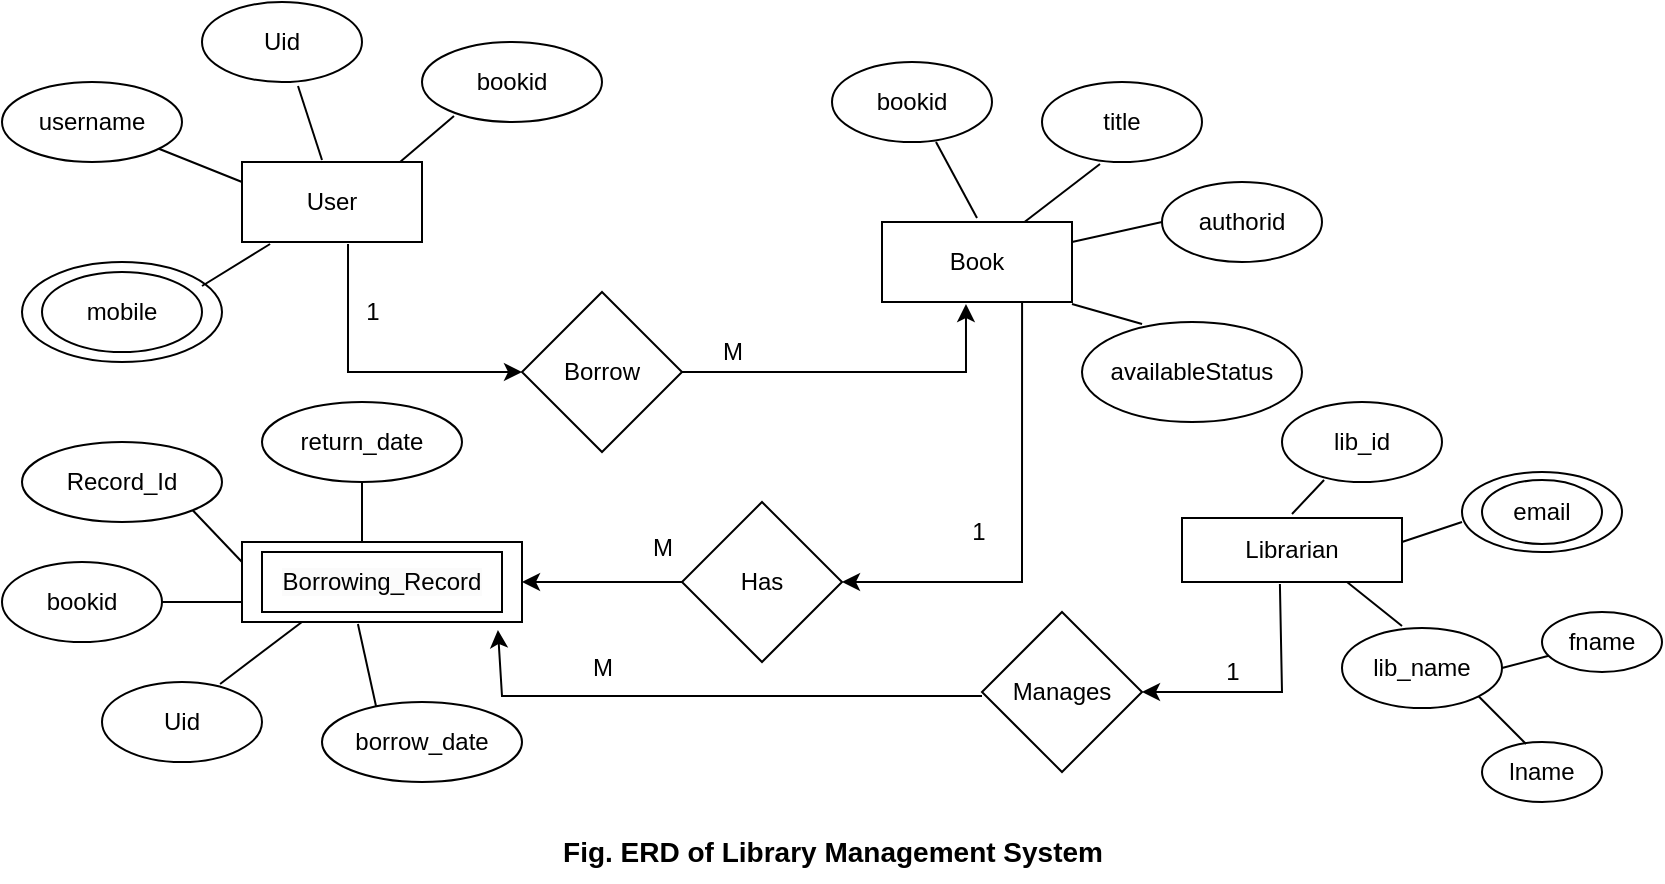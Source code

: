 <mxfile version="26.1.0">
  <diagram id="R2lEEEUBdFMjLlhIrx00" name="Page-1">
    <mxGraphModel dx="1120" dy="460" grid="1" gridSize="10" guides="1" tooltips="1" connect="1" arrows="1" fold="1" page="1" pageScale="1" pageWidth="850" pageHeight="1100" math="0" shadow="0" extFonts="Permanent Marker^https://fonts.googleapis.com/css?family=Permanent+Marker">
      <root>
        <mxCell id="0" />
        <mxCell id="1" parent="0" />
        <mxCell id="xeynY8ihsG3uAaSLAjJl-1" value="User" style="rounded=0;whiteSpace=wrap;html=1;" vertex="1" parent="1">
          <mxGeometry x="130" y="160" width="90" height="40" as="geometry" />
        </mxCell>
        <mxCell id="xeynY8ihsG3uAaSLAjJl-3" value="username" style="ellipse;whiteSpace=wrap;html=1;" vertex="1" parent="1">
          <mxGeometry x="10" y="120" width="90" height="40" as="geometry" />
        </mxCell>
        <mxCell id="xeynY8ihsG3uAaSLAjJl-4" value="Uid" style="ellipse;whiteSpace=wrap;html=1;" vertex="1" parent="1">
          <mxGeometry x="110" y="80" width="80" height="40" as="geometry" />
        </mxCell>
        <mxCell id="xeynY8ihsG3uAaSLAjJl-5" value="bookid" style="ellipse;whiteSpace=wrap;html=1;" vertex="1" parent="1">
          <mxGeometry x="220" y="100" width="90" height="40" as="geometry" />
        </mxCell>
        <mxCell id="xeynY8ihsG3uAaSLAjJl-7" value="" style="ellipse;whiteSpace=wrap;html=1;" vertex="1" parent="1">
          <mxGeometry x="20" y="210" width="100" height="50" as="geometry" />
        </mxCell>
        <mxCell id="xeynY8ihsG3uAaSLAjJl-8" value="mobile" style="ellipse;whiteSpace=wrap;html=1;" vertex="1" parent="1">
          <mxGeometry x="30" y="215" width="80" height="40" as="geometry" />
        </mxCell>
        <mxCell id="xeynY8ihsG3uAaSLAjJl-12" value="" style="endArrow=none;html=1;rounded=0;exitX=1;exitY=0.225;exitDx=0;exitDy=0;exitPerimeter=0;entryX=0.156;entryY=1.075;entryDx=0;entryDy=0;entryPerimeter=0;" edge="1" parent="1">
          <mxGeometry width="50" height="50" relative="1" as="geometry">
            <mxPoint x="110" y="222" as="sourcePoint" />
            <mxPoint x="144.04" y="201" as="targetPoint" />
          </mxGeometry>
        </mxCell>
        <mxCell id="xeynY8ihsG3uAaSLAjJl-13" value="" style="endArrow=none;html=1;rounded=0;exitX=0;exitY=0.25;exitDx=0;exitDy=0;" edge="1" parent="1" source="xeynY8ihsG3uAaSLAjJl-1" target="xeynY8ihsG3uAaSLAjJl-3">
          <mxGeometry width="50" height="50" relative="1" as="geometry">
            <mxPoint x="55" y="181" as="sourcePoint" />
            <mxPoint x="100" y="140" as="targetPoint" />
          </mxGeometry>
        </mxCell>
        <mxCell id="xeynY8ihsG3uAaSLAjJl-15" value="" style="endArrow=none;html=1;rounded=0;exitX=0.6;exitY=1.075;exitDx=0;exitDy=0;exitPerimeter=0;" edge="1" parent="1">
          <mxGeometry width="50" height="50" relative="1" as="geometry">
            <mxPoint x="158" y="122" as="sourcePoint" />
            <mxPoint x="170" y="159" as="targetPoint" />
          </mxGeometry>
        </mxCell>
        <mxCell id="xeynY8ihsG3uAaSLAjJl-16" value="" style="endArrow=none;html=1;rounded=0;exitX=0.878;exitY=0;exitDx=0;exitDy=0;exitPerimeter=0;" edge="1" parent="1" source="xeynY8ihsG3uAaSLAjJl-1">
          <mxGeometry width="50" height="50" relative="1" as="geometry">
            <mxPoint x="186" y="177" as="sourcePoint" />
            <mxPoint x="236" y="137" as="targetPoint" />
            <Array as="points">
              <mxPoint x="236" y="137" />
            </Array>
          </mxGeometry>
        </mxCell>
        <mxCell id="xeynY8ihsG3uAaSLAjJl-17" value="Borrow" style="rhombus;whiteSpace=wrap;html=1;" vertex="1" parent="1">
          <mxGeometry x="270" y="225" width="80" height="80" as="geometry" />
        </mxCell>
        <mxCell id="xeynY8ihsG3uAaSLAjJl-18" value="" style="endArrow=classic;html=1;rounded=0;exitX=0.589;exitY=1.025;exitDx=0;exitDy=0;exitPerimeter=0;entryX=0;entryY=0.5;entryDx=0;entryDy=0;" edge="1" parent="1" source="xeynY8ihsG3uAaSLAjJl-1" target="xeynY8ihsG3uAaSLAjJl-17">
          <mxGeometry width="50" height="50" relative="1" as="geometry">
            <mxPoint x="190" y="200" as="sourcePoint" />
            <mxPoint x="272" y="250" as="targetPoint" />
            <Array as="points">
              <mxPoint x="183" y="265" />
            </Array>
          </mxGeometry>
        </mxCell>
        <mxCell id="xeynY8ihsG3uAaSLAjJl-19" value="Book" style="rounded=0;whiteSpace=wrap;html=1;" vertex="1" parent="1">
          <mxGeometry x="450" y="190" width="95" height="40" as="geometry" />
        </mxCell>
        <mxCell id="xeynY8ihsG3uAaSLAjJl-20" value="bookid" style="ellipse;whiteSpace=wrap;html=1;" vertex="1" parent="1">
          <mxGeometry x="425" y="110" width="80" height="40" as="geometry" />
        </mxCell>
        <mxCell id="xeynY8ihsG3uAaSLAjJl-21" value="title" style="ellipse;whiteSpace=wrap;html=1;" vertex="1" parent="1">
          <mxGeometry x="530" y="120" width="80" height="40" as="geometry" />
        </mxCell>
        <mxCell id="xeynY8ihsG3uAaSLAjJl-22" value="authorid" style="ellipse;whiteSpace=wrap;html=1;" vertex="1" parent="1">
          <mxGeometry x="590" y="170" width="80" height="40" as="geometry" />
        </mxCell>
        <mxCell id="xeynY8ihsG3uAaSLAjJl-23" value="availableStatus" style="ellipse;whiteSpace=wrap;html=1;" vertex="1" parent="1">
          <mxGeometry x="550" y="240" width="110" height="50" as="geometry" />
        </mxCell>
        <mxCell id="xeynY8ihsG3uAaSLAjJl-24" value="" style="endArrow=none;html=1;rounded=0;exitX=0.75;exitY=0;exitDx=0;exitDy=0;" edge="1" parent="1" source="xeynY8ihsG3uAaSLAjJl-19">
          <mxGeometry width="50" height="50" relative="1" as="geometry">
            <mxPoint x="530.985" y="188" as="sourcePoint" />
            <mxPoint x="559" y="161" as="targetPoint" />
          </mxGeometry>
        </mxCell>
        <mxCell id="xeynY8ihsG3uAaSLAjJl-25" value="" style="endArrow=none;html=1;rounded=0;entryX=0;entryY=0.5;entryDx=0;entryDy=0;exitX=1;exitY=0.25;exitDx=0;exitDy=0;" edge="1" parent="1" source="xeynY8ihsG3uAaSLAjJl-19" target="xeynY8ihsG3uAaSLAjJl-22">
          <mxGeometry width="50" height="50" relative="1" as="geometry">
            <mxPoint x="550" y="200" as="sourcePoint" />
            <mxPoint x="569" y="171" as="targetPoint" />
          </mxGeometry>
        </mxCell>
        <mxCell id="xeynY8ihsG3uAaSLAjJl-26" value="" style="endArrow=none;html=1;rounded=0;exitX=0.273;exitY=0;exitDx=0;exitDy=0;exitPerimeter=0;entryX=1;entryY=1;entryDx=0;entryDy=0;" edge="1" parent="1">
          <mxGeometry width="50" height="50" relative="1" as="geometry">
            <mxPoint x="580.03" y="241" as="sourcePoint" />
            <mxPoint x="545" y="231" as="targetPoint" />
          </mxGeometry>
        </mxCell>
        <mxCell id="xeynY8ihsG3uAaSLAjJl-27" value="" style="endArrow=none;html=1;rounded=0;exitX=0.5;exitY=0;exitDx=0;exitDy=0;entryX=0.65;entryY=1.05;entryDx=0;entryDy=0;entryPerimeter=0;" edge="1" parent="1">
          <mxGeometry width="50" height="50" relative="1" as="geometry">
            <mxPoint x="497.5" y="188" as="sourcePoint" />
            <mxPoint x="477" y="150" as="targetPoint" />
          </mxGeometry>
        </mxCell>
        <mxCell id="xeynY8ihsG3uAaSLAjJl-28" value="" style="endArrow=classic;html=1;rounded=0;exitX=1;exitY=0.5;exitDx=0;exitDy=0;entryX=0.442;entryY=1.025;entryDx=0;entryDy=0;entryPerimeter=0;" edge="1" parent="1" source="xeynY8ihsG3uAaSLAjJl-17" target="xeynY8ihsG3uAaSLAjJl-19">
          <mxGeometry width="50" height="50" relative="1" as="geometry">
            <mxPoint x="400" y="200" as="sourcePoint" />
            <mxPoint x="489" y="249" as="targetPoint" />
            <Array as="points">
              <mxPoint x="492" y="265" />
            </Array>
          </mxGeometry>
        </mxCell>
        <mxCell id="xeynY8ihsG3uAaSLAjJl-29" value="1" style="text;html=1;align=center;verticalAlign=middle;resizable=0;points=[];autosize=1;strokeColor=none;fillColor=none;" vertex="1" parent="1">
          <mxGeometry x="180" y="220" width="30" height="30" as="geometry" />
        </mxCell>
        <mxCell id="xeynY8ihsG3uAaSLAjJl-30" value="M" style="text;html=1;align=center;verticalAlign=middle;resizable=0;points=[];autosize=1;strokeColor=none;fillColor=none;" vertex="1" parent="1">
          <mxGeometry x="360" y="240" width="30" height="30" as="geometry" />
        </mxCell>
        <mxCell id="xeynY8ihsG3uAaSLAjJl-31" value="" style="endArrow=classic;html=1;rounded=0;exitX=0.632;exitY=1.075;exitDx=0;exitDy=0;exitPerimeter=0;" edge="1" parent="1">
          <mxGeometry width="50" height="50" relative="1" as="geometry">
            <mxPoint x="520.04" y="230" as="sourcePoint" />
            <mxPoint x="430" y="370" as="targetPoint" />
            <Array as="points">
              <mxPoint x="520" y="370" />
            </Array>
          </mxGeometry>
        </mxCell>
        <mxCell id="xeynY8ihsG3uAaSLAjJl-32" value="1" style="text;html=1;align=center;verticalAlign=middle;resizable=0;points=[];autosize=1;strokeColor=none;fillColor=none;" vertex="1" parent="1">
          <mxGeometry x="482.5" y="330" width="30" height="30" as="geometry" />
        </mxCell>
        <mxCell id="xeynY8ihsG3uAaSLAjJl-33" value="Has" style="rhombus;whiteSpace=wrap;html=1;" vertex="1" parent="1">
          <mxGeometry x="350" y="330" width="80" height="80" as="geometry" />
        </mxCell>
        <mxCell id="xeynY8ihsG3uAaSLAjJl-34" value="" style="rounded=0;whiteSpace=wrap;html=1;" vertex="1" parent="1">
          <mxGeometry x="130" y="350" width="140" height="40" as="geometry" />
        </mxCell>
        <mxCell id="xeynY8ihsG3uAaSLAjJl-35" value="" style="endArrow=classic;html=1;rounded=0;entryX=1;entryY=0.5;entryDx=0;entryDy=0;" edge="1" parent="1" source="xeynY8ihsG3uAaSLAjJl-33" target="xeynY8ihsG3uAaSLAjJl-34">
          <mxGeometry width="50" height="50" relative="1" as="geometry">
            <mxPoint x="290" y="380" as="sourcePoint" />
            <mxPoint x="270" y="340" as="targetPoint" />
          </mxGeometry>
        </mxCell>
        <mxCell id="xeynY8ihsG3uAaSLAjJl-36" value="M" style="text;html=1;align=center;verticalAlign=middle;resizable=0;points=[];autosize=1;strokeColor=none;fillColor=none;" vertex="1" parent="1">
          <mxGeometry x="325" y="338" width="30" height="30" as="geometry" />
        </mxCell>
        <mxCell id="xeynY8ihsG3uAaSLAjJl-37" value="&lt;br&gt;&lt;div&gt;&lt;span style=&quot;color: rgb(0, 0, 0); font-family: Helvetica; font-size: 12px; font-style: normal; font-variant-ligatures: normal; font-variant-caps: normal; font-weight: 400; letter-spacing: normal; orphans: 2; text-align: center; text-indent: 0px; text-transform: none; widows: 2; word-spacing: 0px; -webkit-text-stroke-width: 0px; white-space: normal; background-color: rgb(251, 251, 251); text-decoration-thickness: initial; text-decoration-style: initial; text-decoration-color: initial; float: none; display: inline !important;&quot;&gt;Borrowing_Record&lt;/span&gt;&lt;br&gt;&lt;br&gt;&lt;/div&gt;" style="rounded=0;whiteSpace=wrap;html=1;" vertex="1" parent="1">
          <mxGeometry x="140" y="355" width="120" height="30" as="geometry" />
        </mxCell>
        <mxCell id="xeynY8ihsG3uAaSLAjJl-38" value="Record_Id" style="ellipse;whiteSpace=wrap;html=1;" vertex="1" parent="1">
          <mxGeometry x="20" y="300" width="100" height="40" as="geometry" />
        </mxCell>
        <mxCell id="xeynY8ihsG3uAaSLAjJl-39" value="bookid" style="ellipse;whiteSpace=wrap;html=1;" vertex="1" parent="1">
          <mxGeometry x="10" y="360" width="80" height="40" as="geometry" />
        </mxCell>
        <mxCell id="xeynY8ihsG3uAaSLAjJl-40" value="Uid" style="ellipse;whiteSpace=wrap;html=1;" vertex="1" parent="1">
          <mxGeometry x="60" y="420" width="80" height="40" as="geometry" />
        </mxCell>
        <mxCell id="xeynY8ihsG3uAaSLAjJl-41" value="&lt;div&gt;&lt;br&gt;&lt;/div&gt;borrow_date&lt;div&gt;&lt;br&gt;&lt;/div&gt;" style="ellipse;whiteSpace=wrap;html=1;" vertex="1" parent="1">
          <mxGeometry x="170" y="430" width="100" height="40" as="geometry" />
        </mxCell>
        <mxCell id="xeynY8ihsG3uAaSLAjJl-42" value="&lt;div&gt;&lt;br&gt;&lt;/div&gt;return_date&lt;div&gt;&lt;br&gt;&lt;/div&gt;" style="ellipse;whiteSpace=wrap;html=1;" vertex="1" parent="1">
          <mxGeometry x="140" y="280" width="100" height="40" as="geometry" />
        </mxCell>
        <mxCell id="xeynY8ihsG3uAaSLAjJl-43" value="" style="endArrow=none;html=1;rounded=0;exitX=0.738;exitY=0.025;exitDx=0;exitDy=0;exitPerimeter=0;entryX=0.214;entryY=1;entryDx=0;entryDy=0;entryPerimeter=0;" edge="1" parent="1" source="xeynY8ihsG3uAaSLAjJl-40" target="xeynY8ihsG3uAaSLAjJl-34">
          <mxGeometry width="50" height="50" relative="1" as="geometry">
            <mxPoint x="120" y="232" as="sourcePoint" />
            <mxPoint x="154.04" y="211" as="targetPoint" />
          </mxGeometry>
        </mxCell>
        <mxCell id="xeynY8ihsG3uAaSLAjJl-44" value="" style="endArrow=none;html=1;rounded=0;exitX=1;exitY=0.5;exitDx=0;exitDy=0;entryX=0;entryY=0.75;entryDx=0;entryDy=0;" edge="1" parent="1" source="xeynY8ihsG3uAaSLAjJl-39" target="xeynY8ihsG3uAaSLAjJl-34">
          <mxGeometry width="50" height="50" relative="1" as="geometry">
            <mxPoint x="129" y="431" as="sourcePoint" />
            <mxPoint x="120" y="380" as="targetPoint" />
          </mxGeometry>
        </mxCell>
        <mxCell id="xeynY8ihsG3uAaSLAjJl-45" value="" style="endArrow=none;html=1;rounded=0;exitX=0.27;exitY=0.1;exitDx=0;exitDy=0;exitPerimeter=0;entryX=0.414;entryY=1.075;entryDx=0;entryDy=0;entryPerimeter=0;" edge="1" parent="1">
          <mxGeometry width="50" height="50" relative="1" as="geometry">
            <mxPoint x="197" y="432" as="sourcePoint" />
            <mxPoint x="187.96" y="391" as="targetPoint" />
          </mxGeometry>
        </mxCell>
        <mxCell id="xeynY8ihsG3uAaSLAjJl-47" value="" style="endArrow=none;html=1;rounded=0;exitX=1;exitY=1;exitDx=0;exitDy=0;entryX=0;entryY=0.25;entryDx=0;entryDy=0;" edge="1" parent="1" source="xeynY8ihsG3uAaSLAjJl-38" target="xeynY8ihsG3uAaSLAjJl-34">
          <mxGeometry width="50" height="50" relative="1" as="geometry">
            <mxPoint x="149" y="451" as="sourcePoint" />
            <mxPoint x="190" y="420" as="targetPoint" />
          </mxGeometry>
        </mxCell>
        <mxCell id="xeynY8ihsG3uAaSLAjJl-49" value="" style="endArrow=none;html=1;rounded=0;entryX=0.5;entryY=1;entryDx=0;entryDy=0;" edge="1" parent="1" target="xeynY8ihsG3uAaSLAjJl-42">
          <mxGeometry width="50" height="50" relative="1" as="geometry">
            <mxPoint x="190" y="350" as="sourcePoint" />
            <mxPoint x="200" y="430" as="targetPoint" />
          </mxGeometry>
        </mxCell>
        <mxCell id="xeynY8ihsG3uAaSLAjJl-50" value="Librarian" style="rounded=0;whiteSpace=wrap;html=1;" vertex="1" parent="1">
          <mxGeometry x="600" y="338" width="110" height="32" as="geometry" />
        </mxCell>
        <mxCell id="xeynY8ihsG3uAaSLAjJl-51" value="" style="endArrow=classic;html=1;rounded=0;exitX=0.445;exitY=1.031;exitDx=0;exitDy=0;exitPerimeter=0;entryX=1;entryY=0.5;entryDx=0;entryDy=0;" edge="1" parent="1" source="xeynY8ihsG3uAaSLAjJl-50" target="xeynY8ihsG3uAaSLAjJl-52">
          <mxGeometry width="50" height="50" relative="1" as="geometry">
            <mxPoint x="400" y="300" as="sourcePoint" />
            <mxPoint x="580" y="410" as="targetPoint" />
            <Array as="points">
              <mxPoint x="650" y="425" />
            </Array>
          </mxGeometry>
        </mxCell>
        <mxCell id="xeynY8ihsG3uAaSLAjJl-52" value="Manages" style="rhombus;whiteSpace=wrap;html=1;" vertex="1" parent="1">
          <mxGeometry x="500" y="385" width="80" height="80" as="geometry" />
        </mxCell>
        <mxCell id="xeynY8ihsG3uAaSLAjJl-53" value="" style="endArrow=classic;html=1;rounded=0;entryX=0.914;entryY=1.1;entryDx=0;entryDy=0;entryPerimeter=0;" edge="1" parent="1" target="xeynY8ihsG3uAaSLAjJl-34">
          <mxGeometry width="50" height="50" relative="1" as="geometry">
            <mxPoint x="500" y="427" as="sourcePoint" />
            <mxPoint x="250" y="400" as="targetPoint" />
            <Array as="points">
              <mxPoint x="360" y="427" />
              <mxPoint x="260" y="427" />
            </Array>
          </mxGeometry>
        </mxCell>
        <mxCell id="xeynY8ihsG3uAaSLAjJl-54" value="1" style="text;html=1;align=center;verticalAlign=middle;resizable=0;points=[];autosize=1;strokeColor=none;fillColor=none;" vertex="1" parent="1">
          <mxGeometry x="610" y="400" width="30" height="30" as="geometry" />
        </mxCell>
        <mxCell id="xeynY8ihsG3uAaSLAjJl-55" value="M" style="text;html=1;align=center;verticalAlign=middle;resizable=0;points=[];autosize=1;strokeColor=none;fillColor=none;" vertex="1" parent="1">
          <mxGeometry x="295" y="398" width="30" height="30" as="geometry" />
        </mxCell>
        <mxCell id="xeynY8ihsG3uAaSLAjJl-56" value="lib_id" style="ellipse;whiteSpace=wrap;html=1;" vertex="1" parent="1">
          <mxGeometry x="650" y="280" width="80" height="40" as="geometry" />
        </mxCell>
        <mxCell id="xeynY8ihsG3uAaSLAjJl-57" value="lib_name" style="ellipse;whiteSpace=wrap;html=1;" vertex="1" parent="1">
          <mxGeometry x="680" y="393" width="80" height="40" as="geometry" />
        </mxCell>
        <mxCell id="xeynY8ihsG3uAaSLAjJl-58" value="" style="ellipse;whiteSpace=wrap;html=1;" vertex="1" parent="1">
          <mxGeometry x="740" y="315" width="80" height="40" as="geometry" />
        </mxCell>
        <mxCell id="xeynY8ihsG3uAaSLAjJl-59" value="email" style="ellipse;whiteSpace=wrap;html=1;" vertex="1" parent="1">
          <mxGeometry x="750" y="319" width="60" height="32" as="geometry" />
        </mxCell>
        <mxCell id="xeynY8ihsG3uAaSLAjJl-60" value="fname" style="ellipse;whiteSpace=wrap;html=1;" vertex="1" parent="1">
          <mxGeometry x="780" y="385" width="60" height="30" as="geometry" />
        </mxCell>
        <mxCell id="xeynY8ihsG3uAaSLAjJl-62" value="lname" style="ellipse;whiteSpace=wrap;html=1;" vertex="1" parent="1">
          <mxGeometry x="750" y="450" width="60" height="30" as="geometry" />
        </mxCell>
        <mxCell id="xeynY8ihsG3uAaSLAjJl-63" value="" style="endArrow=none;html=1;rounded=0;exitX=0.263;exitY=1.025;exitDx=0;exitDy=0;exitPerimeter=0;entryX=0.5;entryY=0;entryDx=0;entryDy=0;" edge="1" parent="1">
          <mxGeometry width="50" height="50" relative="1" as="geometry">
            <mxPoint x="671.04" y="319" as="sourcePoint" />
            <mxPoint x="655" y="336" as="targetPoint" />
          </mxGeometry>
        </mxCell>
        <mxCell id="xeynY8ihsG3uAaSLAjJl-64" value="" style="endArrow=none;html=1;rounded=0;exitX=1;exitY=0.5;exitDx=0;exitDy=0;" edge="1" parent="1" source="xeynY8ihsG3uAaSLAjJl-57" target="xeynY8ihsG3uAaSLAjJl-60">
          <mxGeometry width="50" height="50" relative="1" as="geometry">
            <mxPoint x="681.04" y="329" as="sourcePoint" />
            <mxPoint x="665" y="346" as="targetPoint" />
          </mxGeometry>
        </mxCell>
        <mxCell id="xeynY8ihsG3uAaSLAjJl-65" value="" style="endArrow=none;html=1;rounded=0;exitX=0.75;exitY=1;exitDx=0;exitDy=0;" edge="1" parent="1" source="xeynY8ihsG3uAaSLAjJl-50">
          <mxGeometry width="50" height="50" relative="1" as="geometry">
            <mxPoint x="682.5" y="372" as="sourcePoint" />
            <mxPoint x="710" y="392" as="targetPoint" />
          </mxGeometry>
        </mxCell>
        <mxCell id="xeynY8ihsG3uAaSLAjJl-67" value="" style="endArrow=none;html=1;rounded=0;entryX=1;entryY=0.375;entryDx=0;entryDy=0;entryPerimeter=0;" edge="1" parent="1" target="xeynY8ihsG3uAaSLAjJl-50">
          <mxGeometry width="50" height="50" relative="1" as="geometry">
            <mxPoint x="740" y="340" as="sourcePoint" />
            <mxPoint x="685" y="366" as="targetPoint" />
          </mxGeometry>
        </mxCell>
        <mxCell id="xeynY8ihsG3uAaSLAjJl-68" value="" style="endArrow=none;html=1;rounded=0;exitX=1;exitY=1;exitDx=0;exitDy=0;entryX=0.367;entryY=0.033;entryDx=0;entryDy=0;entryPerimeter=0;" edge="1" parent="1" source="xeynY8ihsG3uAaSLAjJl-57" target="xeynY8ihsG3uAaSLAjJl-62">
          <mxGeometry width="50" height="50" relative="1" as="geometry">
            <mxPoint x="711.04" y="359" as="sourcePoint" />
            <mxPoint x="695" y="376" as="targetPoint" />
          </mxGeometry>
        </mxCell>
        <mxCell id="xeynY8ihsG3uAaSLAjJl-69" value="&lt;b&gt;&lt;font style=&quot;font-size: 14px;&quot;&gt;Fig. ERD of Library Management System&lt;/font&gt;&lt;/b&gt;" style="text;html=1;align=center;verticalAlign=middle;resizable=0;points=[];autosize=1;strokeColor=none;fillColor=none;" vertex="1" parent="1">
          <mxGeometry x="280" y="490" width="290" height="30" as="geometry" />
        </mxCell>
      </root>
    </mxGraphModel>
  </diagram>
</mxfile>

